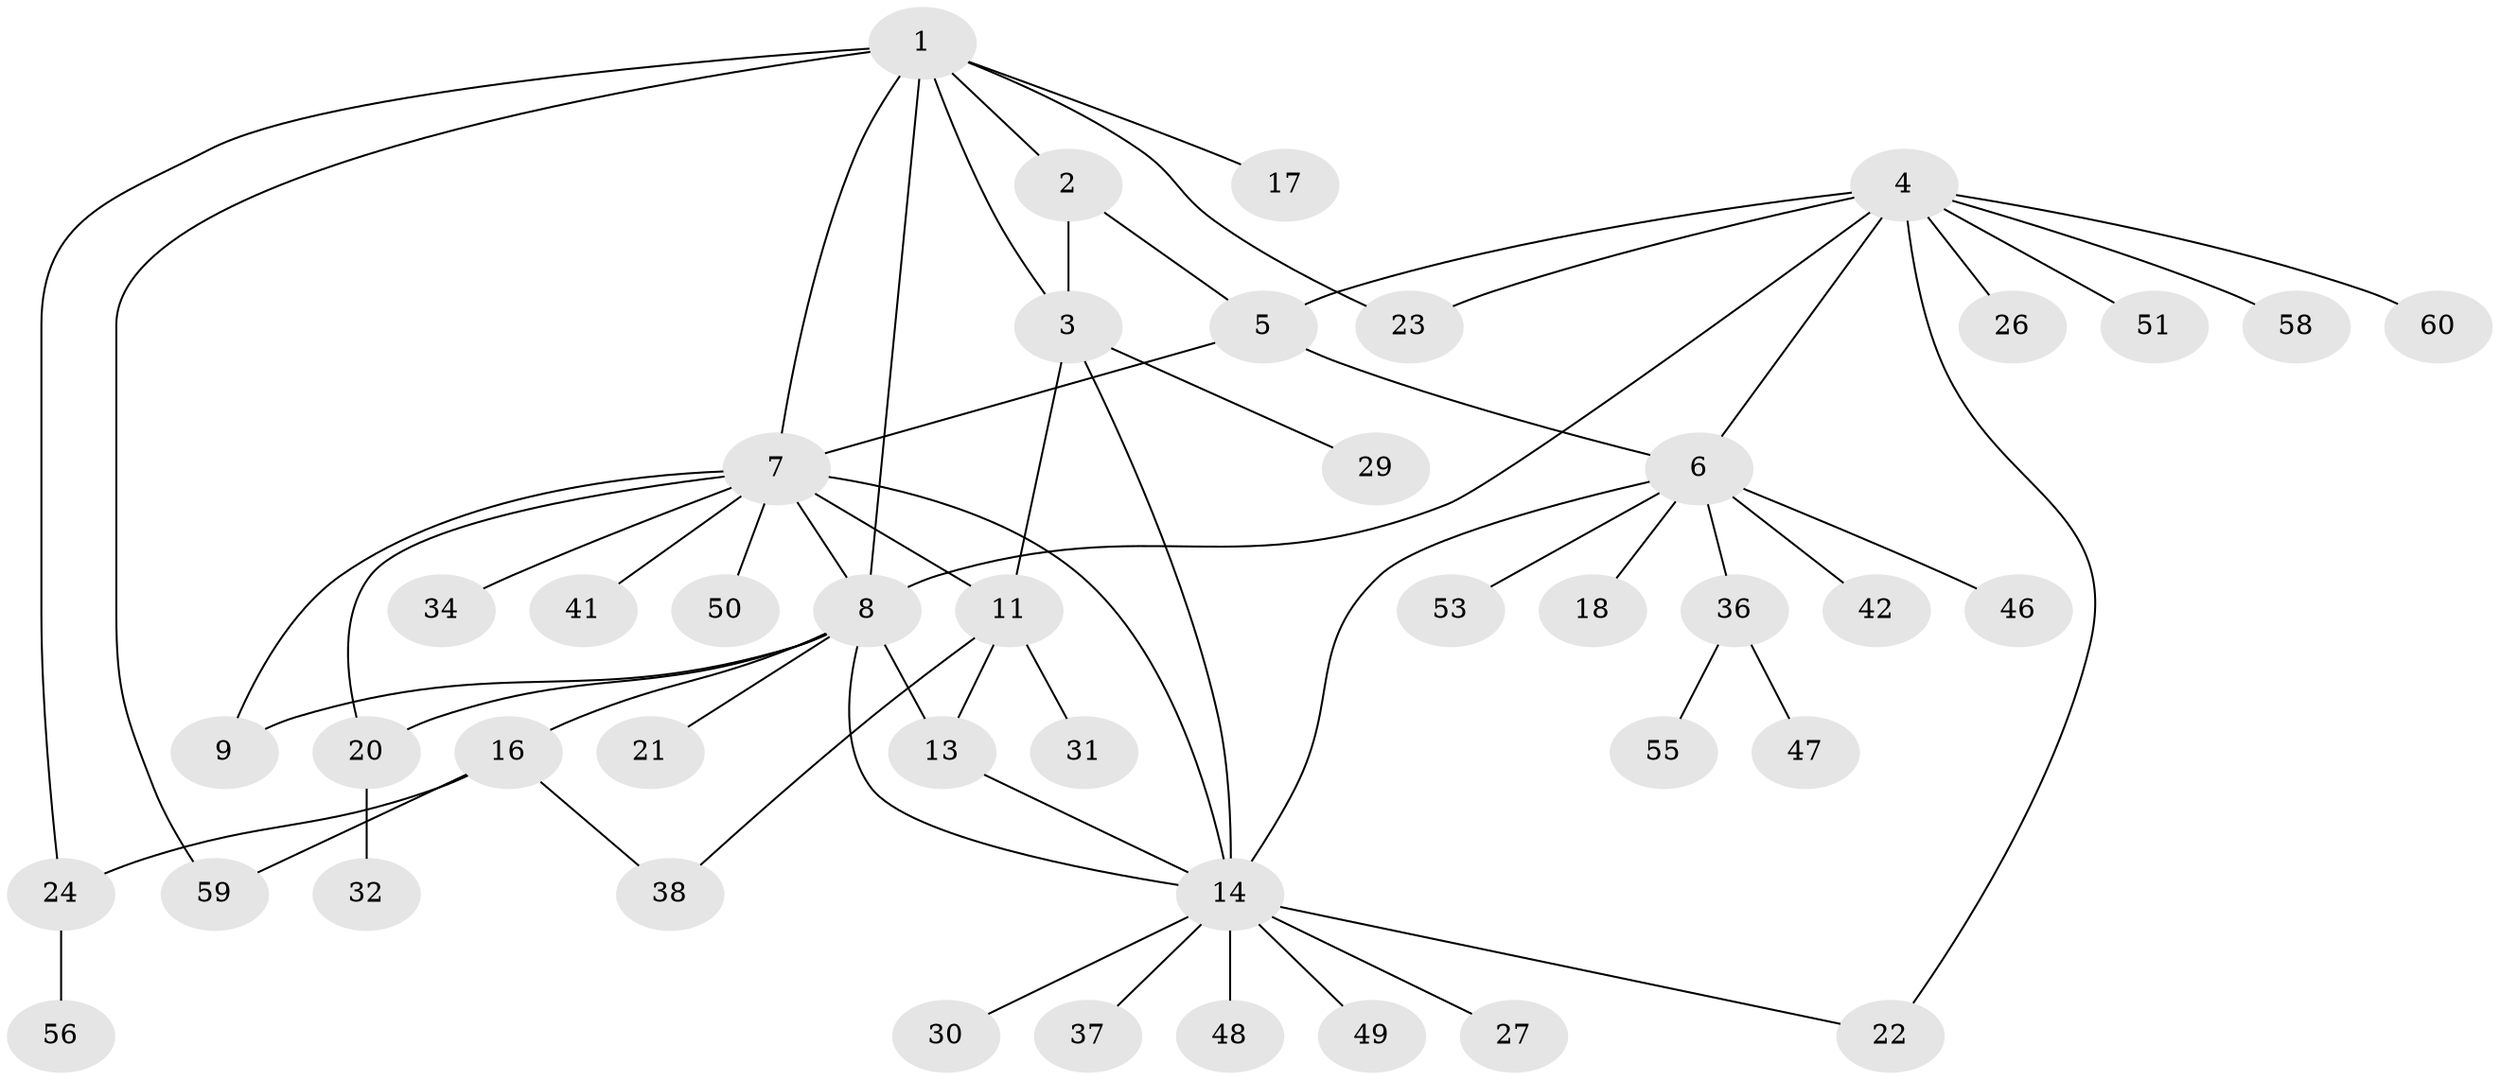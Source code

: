 // Generated by graph-tools (version 1.1) at 2025/24/03/03/25 07:24:09]
// undirected, 44 vertices, 61 edges
graph export_dot {
graph [start="1"]
  node [color=gray90,style=filled];
  1 [super="+28"];
  2 [super="+39"];
  3 [super="+19"];
  4 [super="+57"];
  5;
  6 [super="+25"];
  7 [super="+10"];
  8 [super="+15"];
  9;
  11 [super="+12"];
  13 [super="+33"];
  14 [super="+35"];
  16 [super="+52"];
  17;
  18;
  20;
  21;
  22;
  23;
  24 [super="+40"];
  26;
  27;
  29 [super="+45"];
  30;
  31;
  32;
  34;
  36 [super="+43"];
  37 [super="+44"];
  38;
  41;
  42;
  46;
  47;
  48;
  49;
  50;
  51 [super="+54"];
  53;
  55;
  56;
  58;
  59;
  60;
  1 -- 2;
  1 -- 3;
  1 -- 7;
  1 -- 17;
  1 -- 23;
  1 -- 24;
  1 -- 59;
  1 -- 8;
  2 -- 3;
  2 -- 5;
  3 -- 11;
  3 -- 29;
  3 -- 14;
  4 -- 5;
  4 -- 6;
  4 -- 8;
  4 -- 22;
  4 -- 23;
  4 -- 26;
  4 -- 51;
  4 -- 58;
  4 -- 60;
  5 -- 6;
  5 -- 7;
  6 -- 14;
  6 -- 18;
  6 -- 46;
  6 -- 42;
  6 -- 36;
  6 -- 53;
  7 -- 8;
  7 -- 9;
  7 -- 41;
  7 -- 50;
  7 -- 34;
  7 -- 20;
  7 -- 11 [weight=2];
  7 -- 14;
  8 -- 9;
  8 -- 16;
  8 -- 21;
  8 -- 20;
  8 -- 13;
  8 -- 14;
  11 -- 13;
  11 -- 38;
  11 -- 31;
  13 -- 14;
  14 -- 22;
  14 -- 27;
  14 -- 30;
  14 -- 37;
  14 -- 48;
  14 -- 49;
  16 -- 24;
  16 -- 38;
  16 -- 59;
  20 -- 32;
  24 -- 56;
  36 -- 55;
  36 -- 47;
}
